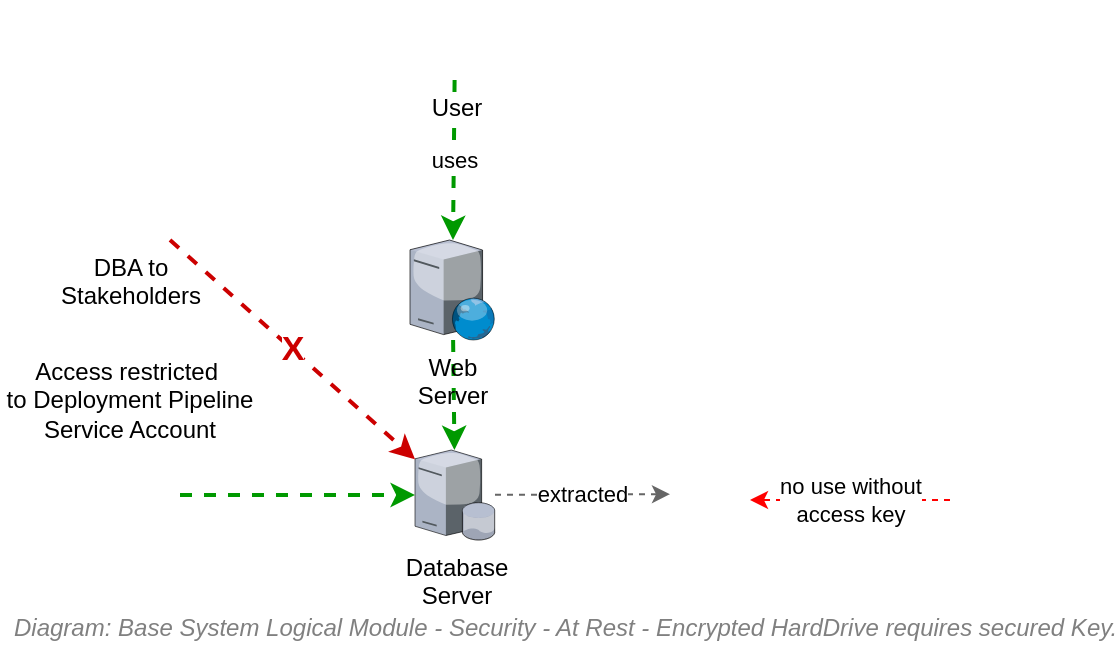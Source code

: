 <mxfile compressed="false" version="17.5.0" type="google">
  <diagram name="Security/Confidentiality/At Rest/Encrypted Harddrive" id="PwEI8Txmv2YEjIgaxzDd">
    <mxGraphModel grid="1" page="1" gridSize="10" guides="1" tooltips="1" connect="1" arrows="1" fold="1" pageScale="1" pageWidth="827" pageHeight="1169" math="0" shadow="0">
      <root>
        <mxCell id="jAgQEEqsFtPPCBIFbK7k-0" />
        <mxCell id="jAgQEEqsFtPPCBIFbK7k-1" value="Diagram" parent="jAgQEEqsFtPPCBIFbK7k-0" />
        <mxCell id="jAgQEEqsFtPPCBIFbK7k-2" value="extracted" style="rounded=0;jumpStyle=arc;orthogonalLoop=1;jettySize=auto;html=1;dashed=1;fillColor=#f5f5f5;strokeColor=#666666;" parent="jAgQEEqsFtPPCBIFbK7k-1" source="jAgQEEqsFtPPCBIFbK7k-3" edge="1">
          <mxGeometry relative="1" as="geometry">
            <mxPoint x="450" y="447.078" as="targetPoint" />
          </mxGeometry>
        </mxCell>
        <mxCell id="jAgQEEqsFtPPCBIFbK7k-3" value="Database&lt;br&gt;Server&lt;br&gt;" style="verticalLabelPosition=bottom;aspect=fixed;html=1;verticalAlign=top;strokeColor=none;align=center;outlineConnect=0;shape=mxgraph.citrix.database_server;fillColor=none;" parent="jAgQEEqsFtPPCBIFbK7k-1" vertex="1">
          <mxGeometry x="322.5" y="425" width="40" height="45" as="geometry" />
        </mxCell>
        <mxCell id="jAgQEEqsFtPPCBIFbK7k-4" style="edgeStyle=none;rounded=0;jumpStyle=arc;orthogonalLoop=1;jettySize=auto;html=1;dashed=1;strokeWidth=2;strokeColor=#009900;" parent="jAgQEEqsFtPPCBIFbK7k-1" source="jAgQEEqsFtPPCBIFbK7k-6" target="jAgQEEqsFtPPCBIFbK7k-3" edge="1">
          <mxGeometry relative="1" as="geometry" />
        </mxCell>
        <mxCell id="jAgQEEqsFtPPCBIFbK7k-6" value="Web&lt;br&gt;Server" style="verticalLabelPosition=bottom;aspect=fixed;html=1;verticalAlign=top;strokeColor=none;align=center;outlineConnect=0;shape=mxgraph.citrix.web_server;fillColor=none;" parent="jAgQEEqsFtPPCBIFbK7k-1" vertex="1">
          <mxGeometry x="320" y="320" width="42.5" height="50" as="geometry" />
        </mxCell>
        <mxCell id="jAgQEEqsFtPPCBIFbK7k-9" value="uses" style="edgeStyle=none;rounded=0;jumpStyle=arc;orthogonalLoop=1;jettySize=auto;html=1;dashed=1;strokeColor=#009900;strokeWidth=2;" parent="jAgQEEqsFtPPCBIFbK7k-1" source="jAgQEEqsFtPPCBIFbK7k-10" target="jAgQEEqsFtPPCBIFbK7k-6" edge="1">
          <mxGeometry relative="1" as="geometry" />
        </mxCell>
        <mxCell id="jAgQEEqsFtPPCBIFbK7k-10" value="User" style="shape=image;html=1;verticalAlign=top;verticalLabelPosition=bottom;labelBackgroundColor=#ffffff;imageAspect=0;aspect=fixed;image=https://cdn0.iconfinder.com/data/icons/elasto-online-store/26/00-ELASTOFONT-STORE-READY_user-128.png;fillColor=none;" parent="jAgQEEqsFtPPCBIFbK7k-1" vertex="1">
          <mxGeometry x="322.5" y="200" width="40" height="40" as="geometry" />
        </mxCell>
        <mxCell id="jAgQEEqsFtPPCBIFbK7k-11" value="no use without&lt;br&gt;access key" style="edgeStyle=none;rounded=0;jumpStyle=arc;orthogonalLoop=1;jettySize=auto;html=1;dashed=1;strokeColor=#FF0000;entryX=1;entryY=0.5;entryDx=0;entryDy=0;" parent="jAgQEEqsFtPPCBIFbK7k-1" source="jAgQEEqsFtPPCBIFbK7k-13" target="jAgQEEqsFtPPCBIFbK7k-15" edge="1">
          <mxGeometry relative="1" as="geometry">
            <mxPoint x="470" y="427" as="targetPoint" />
          </mxGeometry>
        </mxCell>
        <mxCell id="jAgQEEqsFtPPCBIFbK7k-13" value="" style="shape=image;html=1;verticalAlign=top;verticalLabelPosition=bottom;labelBackgroundColor=#ffffff;imageAspect=0;aspect=fixed;image=https://cdn0.iconfinder.com/data/icons/popo_emotions_the_blacy_png/128/bad_egg.png;fillColor=none;" parent="jAgQEEqsFtPPCBIFbK7k-1" vertex="1">
          <mxGeometry x="590" y="430" width="40" height="40" as="geometry" />
        </mxCell>
        <mxCell id="jAgQEEqsFtPPCBIFbK7k-15" value="" style="shape=image;html=1;verticalAlign=top;verticalLabelPosition=bottom;labelBackgroundColor=#ffffff;imageAspect=0;aspect=fixed;image=https://cdn3.iconfinder.com/data/icons/simple2/Hard-Drive.png;fillColor=none;fontSize=10;" parent="jAgQEEqsFtPPCBIFbK7k-1" vertex="1">
          <mxGeometry x="450" y="430" width="40" height="40" as="geometry" />
        </mxCell>
        <mxCell id="jh7XCHYx_IfWxnhsMTFE-2" value="" style="shape=image;html=1;verticalAlign=top;verticalLabelPosition=bottom;labelBackgroundColor=#ffffff;imageAspect=0;aspect=fixed;image=https://cdn4.iconfinder.com/data/icons/top-search-7/128/_android_logo_robot_interface_media_social_-128.png" parent="jAgQEEqsFtPPCBIFbK7k-1" vertex="1">
          <mxGeometry x="160" y="425" width="45" height="45" as="geometry" />
        </mxCell>
        <mxCell id="jh7XCHYx_IfWxnhsMTFE-3" style="edgeStyle=none;rounded=0;jumpStyle=arc;orthogonalLoop=1;jettySize=auto;html=1;dashed=1;strokeWidth=2;strokeColor=#009900;exitX=1;exitY=0.5;exitDx=0;exitDy=0;" parent="jAgQEEqsFtPPCBIFbK7k-1" source="jh7XCHYx_IfWxnhsMTFE-2" target="jAgQEEqsFtPPCBIFbK7k-3" edge="1">
          <mxGeometry relative="1" as="geometry">
            <mxPoint x="351.555" y="380" as="sourcePoint" />
            <mxPoint x="352.226" y="435" as="targetPoint" />
          </mxGeometry>
        </mxCell>
        <mxCell id="jh7XCHYx_IfWxnhsMTFE-4" value="Access restricted&amp;nbsp;&lt;br&gt;to Deployment Pipeline Service Account" style="text;html=1;strokeColor=none;fillColor=none;align=center;verticalAlign=middle;whiteSpace=wrap;rounded=0;" parent="jAgQEEqsFtPPCBIFbK7k-1" vertex="1">
          <mxGeometry x="115" y="390" width="130" height="20" as="geometry" />
        </mxCell>
        <mxCell id="jh7XCHYx_IfWxnhsMTFE-5" value="DBA to&lt;br&gt;Stakeholders" style="shape=image;html=1;verticalAlign=top;verticalLabelPosition=bottom;labelBackgroundColor=#ffffff;imageAspect=0;aspect=fixed;image=https://cdn0.iconfinder.com/data/icons/elasto-online-store/26/00-ELASTOFONT-STORE-READY_user-128.png;fillColor=none;" parent="jAgQEEqsFtPPCBIFbK7k-1" vertex="1">
          <mxGeometry x="160" y="280" width="40" height="40" as="geometry" />
        </mxCell>
        <mxCell id="jh7XCHYx_IfWxnhsMTFE-6" value="X" style="edgeStyle=none;rounded=0;jumpStyle=arc;orthogonalLoop=1;jettySize=auto;html=1;dashed=1;strokeWidth=2;exitX=1;exitY=1;exitDx=0;exitDy=0;strokeColor=#CC0000;fontStyle=1;fontSize=17;fontColor=#CC0000;" parent="jAgQEEqsFtPPCBIFbK7k-1" source="jh7XCHYx_IfWxnhsMTFE-5" target="jAgQEEqsFtPPCBIFbK7k-3" edge="1">
          <mxGeometry relative="1" as="geometry">
            <mxPoint x="352.3" y="250" as="sourcePoint" />
            <mxPoint x="351.5" y="330" as="targetPoint" />
          </mxGeometry>
        </mxCell>
        <mxCell id="jAgQEEqsFtPPCBIFbK7k-16" value="Title/Diagram" parent="jAgQEEqsFtPPCBIFbK7k-0" />
        <mxCell id="jAgQEEqsFtPPCBIFbK7k-14" value="&lt;font style=&quot;font-size: 12px&quot;&gt;&lt;span style=&quot;font-size: 12px&quot;&gt;Diagram: Base System Logical Module -&amp;nbsp;&lt;/span&gt;Security - At Rest - Encrypted HardDrive requires secured Key.&lt;/font&gt;" style="text;strokeColor=none;fillColor=none;html=1;fontSize=24;fontStyle=2;verticalAlign=middle;align=left;shadow=0;glass=0;comic=0;opacity=30;fontColor=#808080;" parent="jAgQEEqsFtPPCBIFbK7k-16" vertex="1">
          <mxGeometry x="120" y="500" width="520" height="20" as="geometry" />
        </mxCell>
      </root>
    </mxGraphModel>
  </diagram>
</mxfile>
